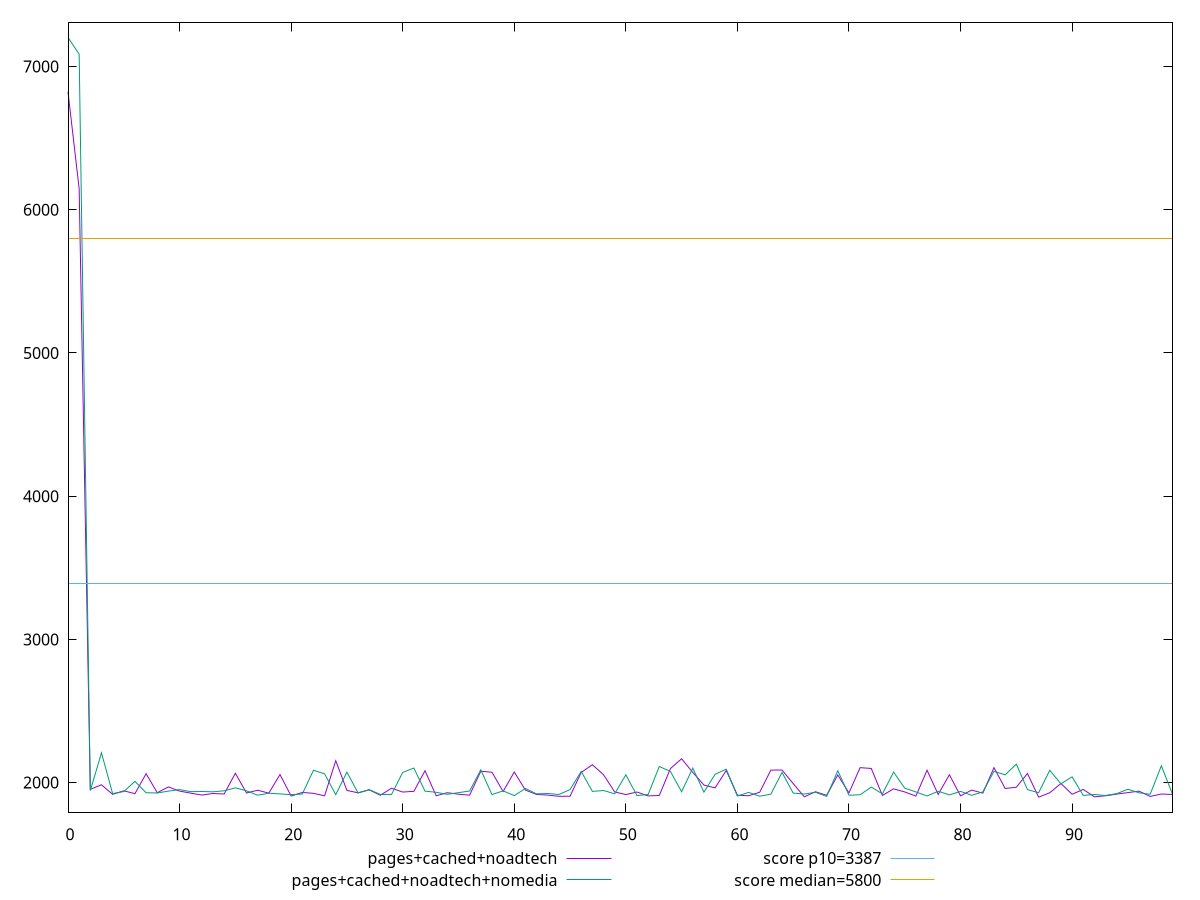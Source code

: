 reset

$pagesCachedNoadtech <<EOF
0 6822.778100198937
1 6146.957851579855
2 1952.9544999999998
3 1984.417
4 1917.9574499999997
5 1942.584
6 1922.4759999999999
7 2062.06085
8 1928.90695
9 1969.8804999999998
10 1940.4444999999998
11 1926.21085
12 1912.7205500000002
13 1923.7025
14 1920.3695000000002
15 2065.06205
16 1927.5128000000004
17 1946.4591000000003
18 1926.1665000000003
19 2055.9745000000003
20 1906.04915
21 1931.0889999999997
22 1924.8354999999997
23 1907.6205000000004
24 2152.6495
25 1945.103
26 1928.5205
27 1949.4544999999998
28 1911.3222999999996
29 1960.393
30 1933.7290000000003
31 1938.8110000000001
32 2082.7940000000003
33 1908.01475
34 1929.3399000000004
35 1918.6919999999996
36 1912.1965000000002
37 2079.22725
38 2072.2358999999997
39 1937.6284999999998
40 2073.5627
41 1947.5395000000003
42 1916.9979999999998
43 1912.4173499999997
44 1904.05175
45 1904.72145
46 2070.7047000000002
47 2124.6105
48 2054.84
49 1934.6854999999998
50 1916.3494
51 1933.9651500000004
52 1906.78665
53 1909.9819499999996
54 2098.18585
55 2166.064
56 2071.13955
57 1982.6734999999999
58 1962.9560000000001
59 2084.8025
60 1911.96
61 1907.8195500000002
62 1932.4309999999996
63 2087.1499999999996
64 2087.6764000000003
65 1992.5815
66 1900.5327999999997
67 1935.9545000000003
68 1910.8490000000002
69 2052.6899999999996
70 1927.6406499999998
71 2104.1106999999997
72 2098.6839999999997
73 1909.8975500000001
74 1956.1689999999999
75 1934.4812499999998
76 1905.5034999999998
77 2086.1322999999998
78 1917.1850000000002
79 2054.37305
80 1907.6479999999997
81 1947.1275
82 1926.3281499999998
83 2104.4365
84 1958.8035
85 1967.2954999999997
86 2063.5595
87 1898.2045000000003
88 1928.9330000000004
89 1993.6680000000001
90 1918.4684000000002
91 1952.0902500000004
92 1900.5365000000002
93 1907.7415
94 1919.36965
95 1930.0036
96 1940.0859
97 1903.0279999999998
98 1920.1422000000005
99 1916.95015
EOF

$pagesCachedNoadtechNomedia <<EOF
0 7203.260087781142
1 7086.467071785737
2 1943.9095
3 2207.8085000000005
4 1922.7407000000003
5 1937.06515
6 2008.7123000000001
7 1929.0670499999999
8 1927.33855
9 1940.4245
10 1950.7130000000002
11 1936.6807499999995
12 1937.5528500000003
13 1935.489
14 1942.7049999999995
15 1963.1713499999998
16 1942.5069999999998
17 1911.9016999999997
18 1925.38185
19 1920.9302000000002
20 1915.5589499999996
21 1920.1488
22 2085.929
23 2061.15775
24 1915.8814499999996
25 2072.7125
26 1927.2479500000002
27 1950.0915
28 1917.0805
29 1917.2234999999996
30 2070.7282999999998
31 2101.2174999999997
32 1940.0704999999998
33 1931.967
34 1917.8969499999994
35 1929.7820500000003
36 1940.9918499999999
37 2089.053
38 1915.9585000000002
39 1942.0567999999998
40 1909.1495
41 1958.8804999999998
42 1920.8425000000002
43 1923.8637000000003
44 1916.745
45 1951.0155
46 2077.7769
47 1938.448
48 1944.6905000000002
49 1921.42855
50 2054.2655
51 1909.2257
52 1916.9386
53 2112.2378999999996
54 2077.47
55 1935.7819999999997
56 2101.142
57 1933.1316500000005
58 2057.3026
59 2093.6104000000005
60 1905.5912500000004
61 1931.4850999999999
62 1904.7898500000001
63 1919.1045
64 2071.02005
65 1926.6837499999997
66 1919.9460000000001
67 1932.15245
68 1903.3360000000005
69 2082.52755
70 1911.6564
71 1914.96495
72 1968.5275000000001
73 1920.7435
74 2073.268
75 1960.9650000000001
76 1934.3485500000002
77 1906.2454500000003
78 1939.4407999999996
79 1914.2468999999999
80 1938.1950000000002
81 1911.0964999999997
82 1934.5884999999998
83 2078.691
84 2053.9516999999996
85 2128.5815000000002
86 1950.8201000000001
87 1929.0138
88 2085.83
89 1991.4233500000005
90 2040
91 1910.1902499999999
92 1916.8744000000002
93 1909.5528000000004
94 1922.7785000000003
95 1953.4966
96 1928.5587000000003
97 1918.1524999999997
98 2117.22045
99 1918.7594
EOF

set key outside below
set xrange [0:99]
set yrange [1792.1033882443774:7309.361199536765]
set trange [1792.1033882443774:7309.361199536765]
set terminal svg size 640, 520 enhanced background rgb 'white'
set output "report_00017_2021-02-10T15-08-03.406Z/speed-index/comparison/line/2_vs_3.svg"

plot $pagesCachedNoadtech title "pages+cached+noadtech" with line, \
     $pagesCachedNoadtechNomedia title "pages+cached+noadtech+nomedia" with line, \
     3387 title "score p10=3387", \
     5800 title "score median=5800"

reset
